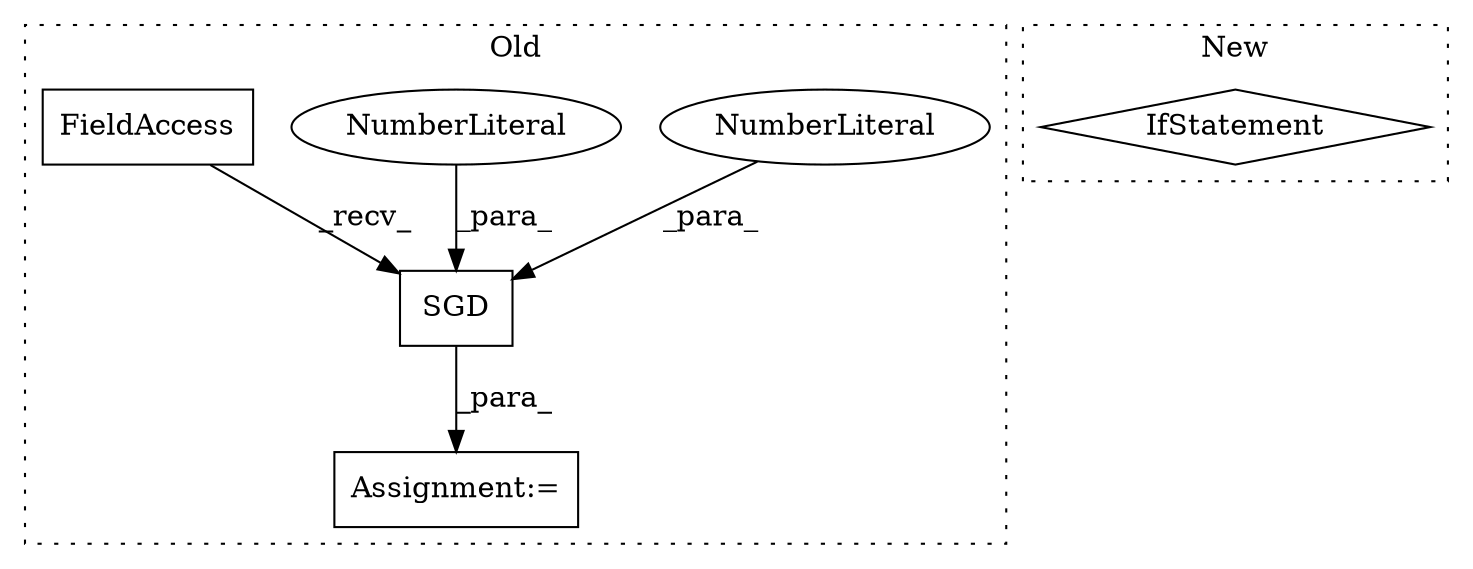 digraph G {
subgraph cluster0 {
1 [label="SGD" a="32" s="1464,1482" l="4,1" shape="box"];
3 [label="NumberLiteral" a="34" s="1474" l="4" shape="ellipse"];
4 [label="NumberLiteral" a="34" s="1479" l="3" shape="ellipse"];
5 [label="FieldAccess" a="22" s="1452" l="11" shape="box"];
6 [label="Assignment:=" a="7" s="1451" l="1" shape="box"];
label = "Old";
style="dotted";
}
subgraph cluster1 {
2 [label="IfStatement" a="25" s="533,582" l="4,2" shape="diamond"];
label = "New";
style="dotted";
}
1 -> 6 [label="_para_"];
3 -> 1 [label="_para_"];
4 -> 1 [label="_para_"];
5 -> 1 [label="_recv_"];
}
